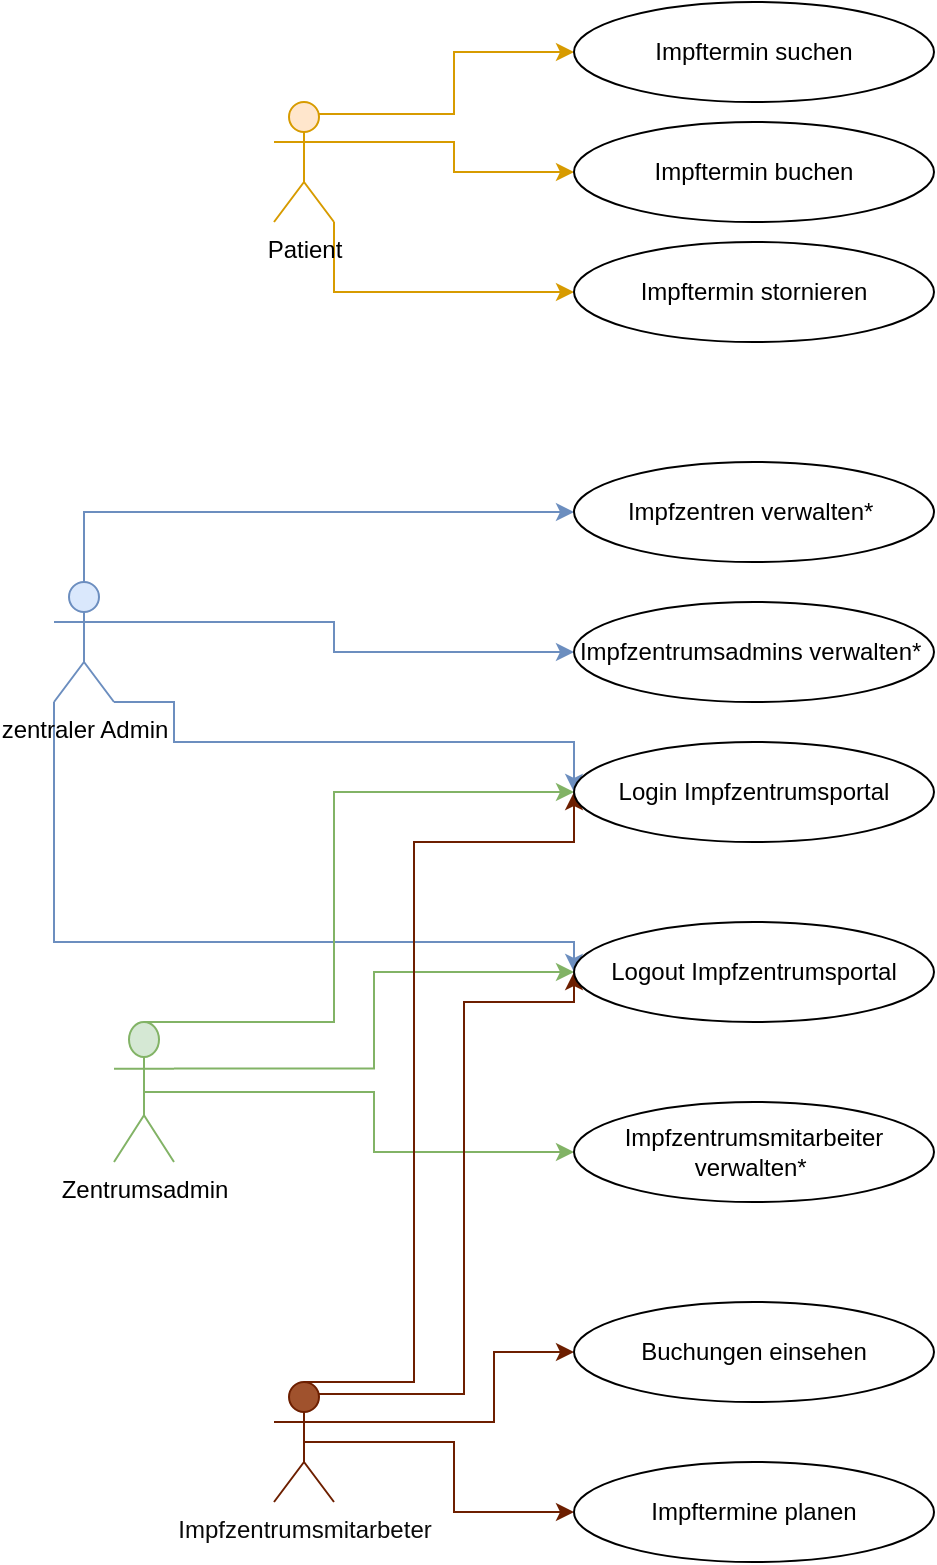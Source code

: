 <mxfile version="24.2.5" type="github">
  <diagram name="Page-1" id="L5RvgXoz5vY0bctvdb2n">
    <mxGraphModel dx="2214" dy="759" grid="1" gridSize="10" guides="1" tooltips="1" connect="1" arrows="1" fold="1" page="1" pageScale="1" pageWidth="850" pageHeight="1100" math="0" shadow="0">
      <root>
        <mxCell id="0" />
        <mxCell id="1" parent="0" />
        <mxCell id="AoCtoSCX7iy1n-9hf34W-35" style="edgeStyle=orthogonalEdgeStyle;rounded=0;orthogonalLoop=1;jettySize=auto;html=1;exitX=0.75;exitY=0.1;exitDx=0;exitDy=0;exitPerimeter=0;fillColor=#ffe6cc;strokeColor=#d79b00;" edge="1" parent="1" source="AoCtoSCX7iy1n-9hf34W-1" target="AoCtoSCX7iy1n-9hf34W-34">
          <mxGeometry relative="1" as="geometry" />
        </mxCell>
        <mxCell id="AoCtoSCX7iy1n-9hf34W-36" style="edgeStyle=orthogonalEdgeStyle;rounded=0;orthogonalLoop=1;jettySize=auto;html=1;exitX=1;exitY=0.333;exitDx=0;exitDy=0;exitPerimeter=0;fillColor=#ffe6cc;strokeColor=#d79b00;" edge="1" parent="1" source="AoCtoSCX7iy1n-9hf34W-1" target="AoCtoSCX7iy1n-9hf34W-9">
          <mxGeometry relative="1" as="geometry" />
        </mxCell>
        <mxCell id="AoCtoSCX7iy1n-9hf34W-37" style="edgeStyle=orthogonalEdgeStyle;rounded=0;orthogonalLoop=1;jettySize=auto;html=1;exitX=1;exitY=1;exitDx=0;exitDy=0;exitPerimeter=0;entryX=0;entryY=0.5;entryDx=0;entryDy=0;fillColor=#ffe6cc;strokeColor=#d79b00;" edge="1" parent="1" source="AoCtoSCX7iy1n-9hf34W-1" target="AoCtoSCX7iy1n-9hf34W-10">
          <mxGeometry relative="1" as="geometry" />
        </mxCell>
        <mxCell id="AoCtoSCX7iy1n-9hf34W-1" value="Patient&lt;div&gt;&lt;br&gt;&lt;/div&gt;" style="shape=umlActor;verticalLabelPosition=bottom;verticalAlign=top;html=1;outlineConnect=0;fillColor=#ffe6cc;strokeColor=#d79b00;" vertex="1" parent="1">
          <mxGeometry x="50" y="80" width="30" height="60" as="geometry" />
        </mxCell>
        <mxCell id="AoCtoSCX7iy1n-9hf34W-39" style="edgeStyle=orthogonalEdgeStyle;rounded=0;orthogonalLoop=1;jettySize=auto;html=1;exitX=0.5;exitY=0;exitDx=0;exitDy=0;exitPerimeter=0;entryX=0;entryY=0.5;entryDx=0;entryDy=0;fillColor=#dae8fc;strokeColor=#6c8ebf;" edge="1" parent="1" source="AoCtoSCX7iy1n-9hf34W-3" target="AoCtoSCX7iy1n-9hf34W-11">
          <mxGeometry relative="1" as="geometry" />
        </mxCell>
        <mxCell id="AoCtoSCX7iy1n-9hf34W-40" style="edgeStyle=orthogonalEdgeStyle;rounded=0;orthogonalLoop=1;jettySize=auto;html=1;exitX=1;exitY=0.333;exitDx=0;exitDy=0;exitPerimeter=0;fillColor=#dae8fc;strokeColor=#6c8ebf;" edge="1" parent="1" source="AoCtoSCX7iy1n-9hf34W-3" target="AoCtoSCX7iy1n-9hf34W-12">
          <mxGeometry relative="1" as="geometry">
            <Array as="points">
              <mxPoint x="80" y="340" />
              <mxPoint x="80" y="355" />
            </Array>
          </mxGeometry>
        </mxCell>
        <mxCell id="AoCtoSCX7iy1n-9hf34W-43" style="edgeStyle=orthogonalEdgeStyle;rounded=0;orthogonalLoop=1;jettySize=auto;html=1;exitX=0;exitY=1;exitDx=0;exitDy=0;exitPerimeter=0;entryX=0;entryY=0.5;entryDx=0;entryDy=0;fillColor=#dae8fc;strokeColor=#6c8ebf;" edge="1" parent="1" source="AoCtoSCX7iy1n-9hf34W-3" target="AoCtoSCX7iy1n-9hf34W-14">
          <mxGeometry relative="1" as="geometry">
            <Array as="points">
              <mxPoint x="-60" y="500" />
              <mxPoint x="200" y="500" />
            </Array>
          </mxGeometry>
        </mxCell>
        <mxCell id="AoCtoSCX7iy1n-9hf34W-44" style="edgeStyle=orthogonalEdgeStyle;rounded=0;orthogonalLoop=1;jettySize=auto;html=1;exitX=1;exitY=1;exitDx=0;exitDy=0;exitPerimeter=0;entryX=0;entryY=0.5;entryDx=0;entryDy=0;fillColor=#dae8fc;strokeColor=#6c8ebf;" edge="1" parent="1" source="AoCtoSCX7iy1n-9hf34W-3" target="AoCtoSCX7iy1n-9hf34W-13">
          <mxGeometry relative="1" as="geometry">
            <Array as="points">
              <mxPoint y="380" />
              <mxPoint y="400" />
              <mxPoint x="200" y="400" />
            </Array>
          </mxGeometry>
        </mxCell>
        <mxCell id="AoCtoSCX7iy1n-9hf34W-3" value="&lt;div&gt;zentraler Admin&lt;/div&gt;" style="shape=umlActor;verticalLabelPosition=bottom;verticalAlign=top;html=1;outlineConnect=0;fillColor=#dae8fc;strokeColor=#6c8ebf;" vertex="1" parent="1">
          <mxGeometry x="-60" y="320" width="30" height="60" as="geometry" />
        </mxCell>
        <mxCell id="AoCtoSCX7iy1n-9hf34W-45" style="edgeStyle=orthogonalEdgeStyle;rounded=0;orthogonalLoop=1;jettySize=auto;html=1;exitX=0.5;exitY=0;exitDx=0;exitDy=0;exitPerimeter=0;entryX=0;entryY=0.5;entryDx=0;entryDy=0;fillColor=#d5e8d4;strokeColor=#82b366;" edge="1" parent="1" source="AoCtoSCX7iy1n-9hf34W-4" target="AoCtoSCX7iy1n-9hf34W-13">
          <mxGeometry relative="1" as="geometry">
            <Array as="points">
              <mxPoint x="80" y="540" />
              <mxPoint x="80" y="425" />
            </Array>
          </mxGeometry>
        </mxCell>
        <mxCell id="AoCtoSCX7iy1n-9hf34W-46" style="edgeStyle=orthogonalEdgeStyle;rounded=0;orthogonalLoop=1;jettySize=auto;html=1;exitX=1;exitY=0.333;exitDx=0;exitDy=0;exitPerimeter=0;entryX=0;entryY=0.5;entryDx=0;entryDy=0;fillColor=#d5e8d4;strokeColor=#82b366;" edge="1" parent="1" source="AoCtoSCX7iy1n-9hf34W-4" target="AoCtoSCX7iy1n-9hf34W-14">
          <mxGeometry relative="1" as="geometry">
            <Array as="points">
              <mxPoint x="100" y="563" />
              <mxPoint x="100" y="515" />
            </Array>
          </mxGeometry>
        </mxCell>
        <mxCell id="AoCtoSCX7iy1n-9hf34W-53" style="edgeStyle=orthogonalEdgeStyle;rounded=0;orthogonalLoop=1;jettySize=auto;html=1;exitX=0.5;exitY=0.5;exitDx=0;exitDy=0;exitPerimeter=0;fillColor=#d5e8d4;strokeColor=#82b366;" edge="1" parent="1" source="AoCtoSCX7iy1n-9hf34W-4" target="AoCtoSCX7iy1n-9hf34W-15">
          <mxGeometry relative="1" as="geometry" />
        </mxCell>
        <mxCell id="AoCtoSCX7iy1n-9hf34W-4" value="&lt;div&gt;Zentrumsadmin&lt;/div&gt;" style="shape=umlActor;verticalLabelPosition=bottom;verticalAlign=top;html=1;outlineConnect=0;fillColor=#d5e8d4;strokeColor=#82b366;" vertex="1" parent="1">
          <mxGeometry x="-30" y="540" width="30" height="70" as="geometry" />
        </mxCell>
        <mxCell id="AoCtoSCX7iy1n-9hf34W-48" style="edgeStyle=orthogonalEdgeStyle;rounded=0;orthogonalLoop=1;jettySize=auto;html=1;exitX=0.5;exitY=0;exitDx=0;exitDy=0;exitPerimeter=0;entryX=0;entryY=0.5;entryDx=0;entryDy=0;fillColor=#a0522d;strokeColor=#6D1F00;" edge="1" parent="1" source="AoCtoSCX7iy1n-9hf34W-5" target="AoCtoSCX7iy1n-9hf34W-13">
          <mxGeometry relative="1" as="geometry">
            <Array as="points">
              <mxPoint x="120" y="720" />
              <mxPoint x="120" y="450" />
              <mxPoint x="200" y="450" />
            </Array>
          </mxGeometry>
        </mxCell>
        <mxCell id="AoCtoSCX7iy1n-9hf34W-49" style="edgeStyle=orthogonalEdgeStyle;rounded=0;orthogonalLoop=1;jettySize=auto;html=1;exitX=0.75;exitY=0.1;exitDx=0;exitDy=0;exitPerimeter=0;entryX=0;entryY=0.5;entryDx=0;entryDy=0;fillColor=#a0522d;strokeColor=#6D1F00;" edge="1" parent="1" source="AoCtoSCX7iy1n-9hf34W-5" target="AoCtoSCX7iy1n-9hf34W-14">
          <mxGeometry relative="1" as="geometry">
            <Array as="points">
              <mxPoint x="145" y="726" />
              <mxPoint x="145" y="530" />
              <mxPoint x="200" y="530" />
            </Array>
          </mxGeometry>
        </mxCell>
        <mxCell id="AoCtoSCX7iy1n-9hf34W-52" style="edgeStyle=orthogonalEdgeStyle;rounded=0;orthogonalLoop=1;jettySize=auto;html=1;exitX=0.5;exitY=0.5;exitDx=0;exitDy=0;exitPerimeter=0;entryX=0;entryY=0.5;entryDx=0;entryDy=0;fillColor=#a0522d;strokeColor=#6D1F00;" edge="1" parent="1" source="AoCtoSCX7iy1n-9hf34W-5" target="AoCtoSCX7iy1n-9hf34W-17">
          <mxGeometry relative="1" as="geometry" />
        </mxCell>
        <mxCell id="AoCtoSCX7iy1n-9hf34W-54" style="edgeStyle=orthogonalEdgeStyle;rounded=0;orthogonalLoop=1;jettySize=auto;html=1;exitX=1;exitY=0.333;exitDx=0;exitDy=0;exitPerimeter=0;fillColor=#a0522d;strokeColor=#6D1F00;" edge="1" parent="1" source="AoCtoSCX7iy1n-9hf34W-5" target="AoCtoSCX7iy1n-9hf34W-16">
          <mxGeometry relative="1" as="geometry">
            <Array as="points">
              <mxPoint x="160" y="740" />
              <mxPoint x="160" y="705" />
            </Array>
          </mxGeometry>
        </mxCell>
        <mxCell id="AoCtoSCX7iy1n-9hf34W-5" value="&lt;div&gt;&lt;font color=&quot;#0a0a0a&quot;&gt;Impfzentrumsmitarbeter&lt;/font&gt;&lt;/div&gt;" style="shape=umlActor;verticalLabelPosition=bottom;verticalAlign=top;html=1;outlineConnect=0;fillColor=#a0522d;fontColor=#ffffff;strokeColor=#6D1F00;" vertex="1" parent="1">
          <mxGeometry x="50" y="720" width="30" height="60" as="geometry" />
        </mxCell>
        <mxCell id="AoCtoSCX7iy1n-9hf34W-9" value="Impftermin buchen" style="ellipse;whiteSpace=wrap;html=1;" vertex="1" parent="1">
          <mxGeometry x="200" y="90" width="180" height="50" as="geometry" />
        </mxCell>
        <mxCell id="AoCtoSCX7iy1n-9hf34W-10" value="Impftermin stornieren" style="ellipse;whiteSpace=wrap;html=1;" vertex="1" parent="1">
          <mxGeometry x="200" y="150" width="180" height="50" as="geometry" />
        </mxCell>
        <mxCell id="AoCtoSCX7iy1n-9hf34W-11" value="Impfzentren verwalten*&amp;nbsp;" style="ellipse;whiteSpace=wrap;html=1;" vertex="1" parent="1">
          <mxGeometry x="200" y="260" width="180" height="50" as="geometry" />
        </mxCell>
        <mxCell id="AoCtoSCX7iy1n-9hf34W-12" value="Impfzentrumsadmins verwalten*&amp;nbsp;" style="ellipse;whiteSpace=wrap;html=1;" vertex="1" parent="1">
          <mxGeometry x="200" y="330" width="180" height="50" as="geometry" />
        </mxCell>
        <mxCell id="AoCtoSCX7iy1n-9hf34W-13" value="Login Impfzentrumsportal" style="ellipse;whiteSpace=wrap;html=1;" vertex="1" parent="1">
          <mxGeometry x="200" y="400" width="180" height="50" as="geometry" />
        </mxCell>
        <mxCell id="AoCtoSCX7iy1n-9hf34W-14" value="Logout Impfzentrumsportal" style="ellipse;whiteSpace=wrap;html=1;" vertex="1" parent="1">
          <mxGeometry x="200" y="490" width="180" height="50" as="geometry" />
        </mxCell>
        <mxCell id="AoCtoSCX7iy1n-9hf34W-15" value="Impfzentrumsmitarbeiter verwalten*&amp;nbsp;" style="ellipse;whiteSpace=wrap;html=1;" vertex="1" parent="1">
          <mxGeometry x="200" y="580" width="180" height="50" as="geometry" />
        </mxCell>
        <mxCell id="AoCtoSCX7iy1n-9hf34W-16" value="Buchungen einsehen" style="ellipse;whiteSpace=wrap;html=1;" vertex="1" parent="1">
          <mxGeometry x="200" y="680" width="180" height="50" as="geometry" />
        </mxCell>
        <mxCell id="AoCtoSCX7iy1n-9hf34W-17" value="Impftermine planen" style="ellipse;whiteSpace=wrap;html=1;" vertex="1" parent="1">
          <mxGeometry x="200" y="760" width="180" height="50" as="geometry" />
        </mxCell>
        <mxCell id="AoCtoSCX7iy1n-9hf34W-34" value="Impftermin suchen" style="ellipse;whiteSpace=wrap;html=1;" vertex="1" parent="1">
          <mxGeometry x="200" y="30" width="180" height="50" as="geometry" />
        </mxCell>
      </root>
    </mxGraphModel>
  </diagram>
</mxfile>
